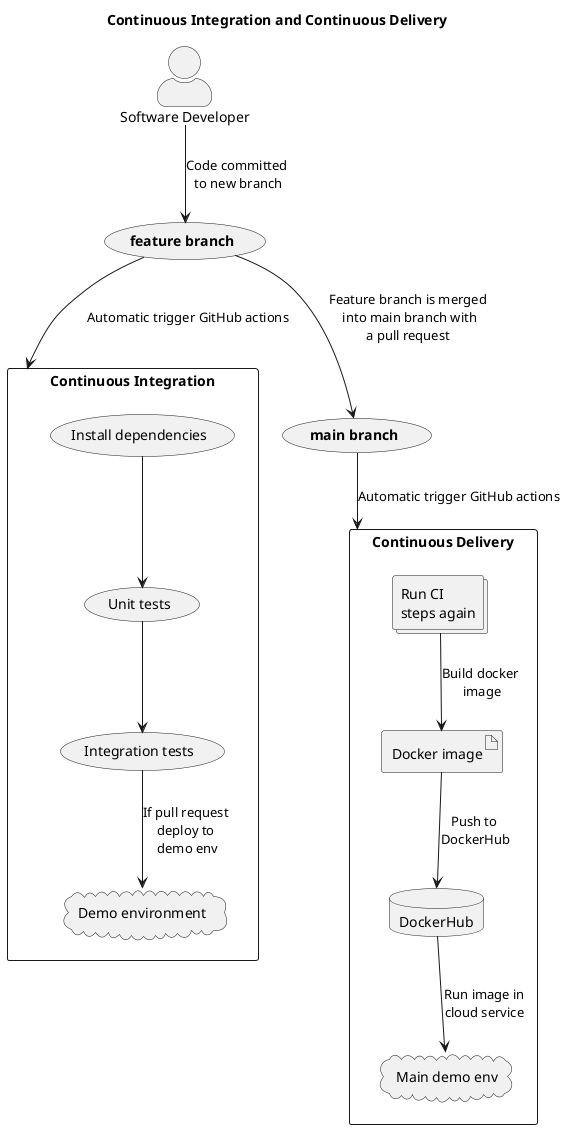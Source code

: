 @startuml
skinparam actorStyle awesome
title Continuous Integration and Continuous Delivery


'Continuous Integration -----------------------------------
actor "Software Developer"                  as Developer
(**feature branch**)                        as FeatureBranch
(**main branch**)                           as MainBranch

Developer --> FeatureBranch : Code committed \nto new branch
FeatureBranch --> "Continuous Integration" : "Automatic trigger GitHub actions"
FeatureBranch --> MainBranch : "Feature branch is merged\n into main branch with\na pull request"
MainBranch --> "Continuous Delivery" : "Automatic trigger GitHub actions"

rectangle "Continuous Integration" {
  (Install dependencies)            as dependencies

  (Unit tests)                      as UnitTests
  (Integration tests)               as ItTests
  cloud "Demo environment"          as demo

  dependencies --> UnitTests
  UnitTests --> ItTests
  ItTests --> demo : "If pull request \ndeploy to \ndemo env"
}

rectangle "Continuous Delivery" {
    collections "Run CI\nsteps again"       as all_tests
    artifact "Docker image"                 as docker_image
    database "DockerHub"                    as docker_hub
    cloud "Main demo env"           as main_demo


    all_tests --> docker_image : "Build docker\n image"
    docker_image --> docker_hub : "Push to \nDockerHub"
    docker_hub --> main_demo : "Run image in\ncloud service"
}

@enduml